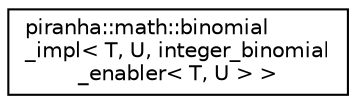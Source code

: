 digraph "Graphical Class Hierarchy"
{
  edge [fontname="Helvetica",fontsize="10",labelfontname="Helvetica",labelfontsize="10"];
  node [fontname="Helvetica",fontsize="10",shape=record];
  rankdir="LR";
  Node0 [label="piranha::math::binomial\l_impl\< T, U, integer_binomial\l_enabler\< T, U \> \>",height=0.2,width=0.4,color="black", fillcolor="white", style="filled",URL="$structpiranha_1_1math_1_1binomial__impl_3_01_t_00_01_u_00_01integer__binomial__enabler_3_01_t_00_01_u_01_4_01_4.html",tooltip="Specialisation of the implementation of piranha::math::binomial() for piranha::mp_integer. "];
}
